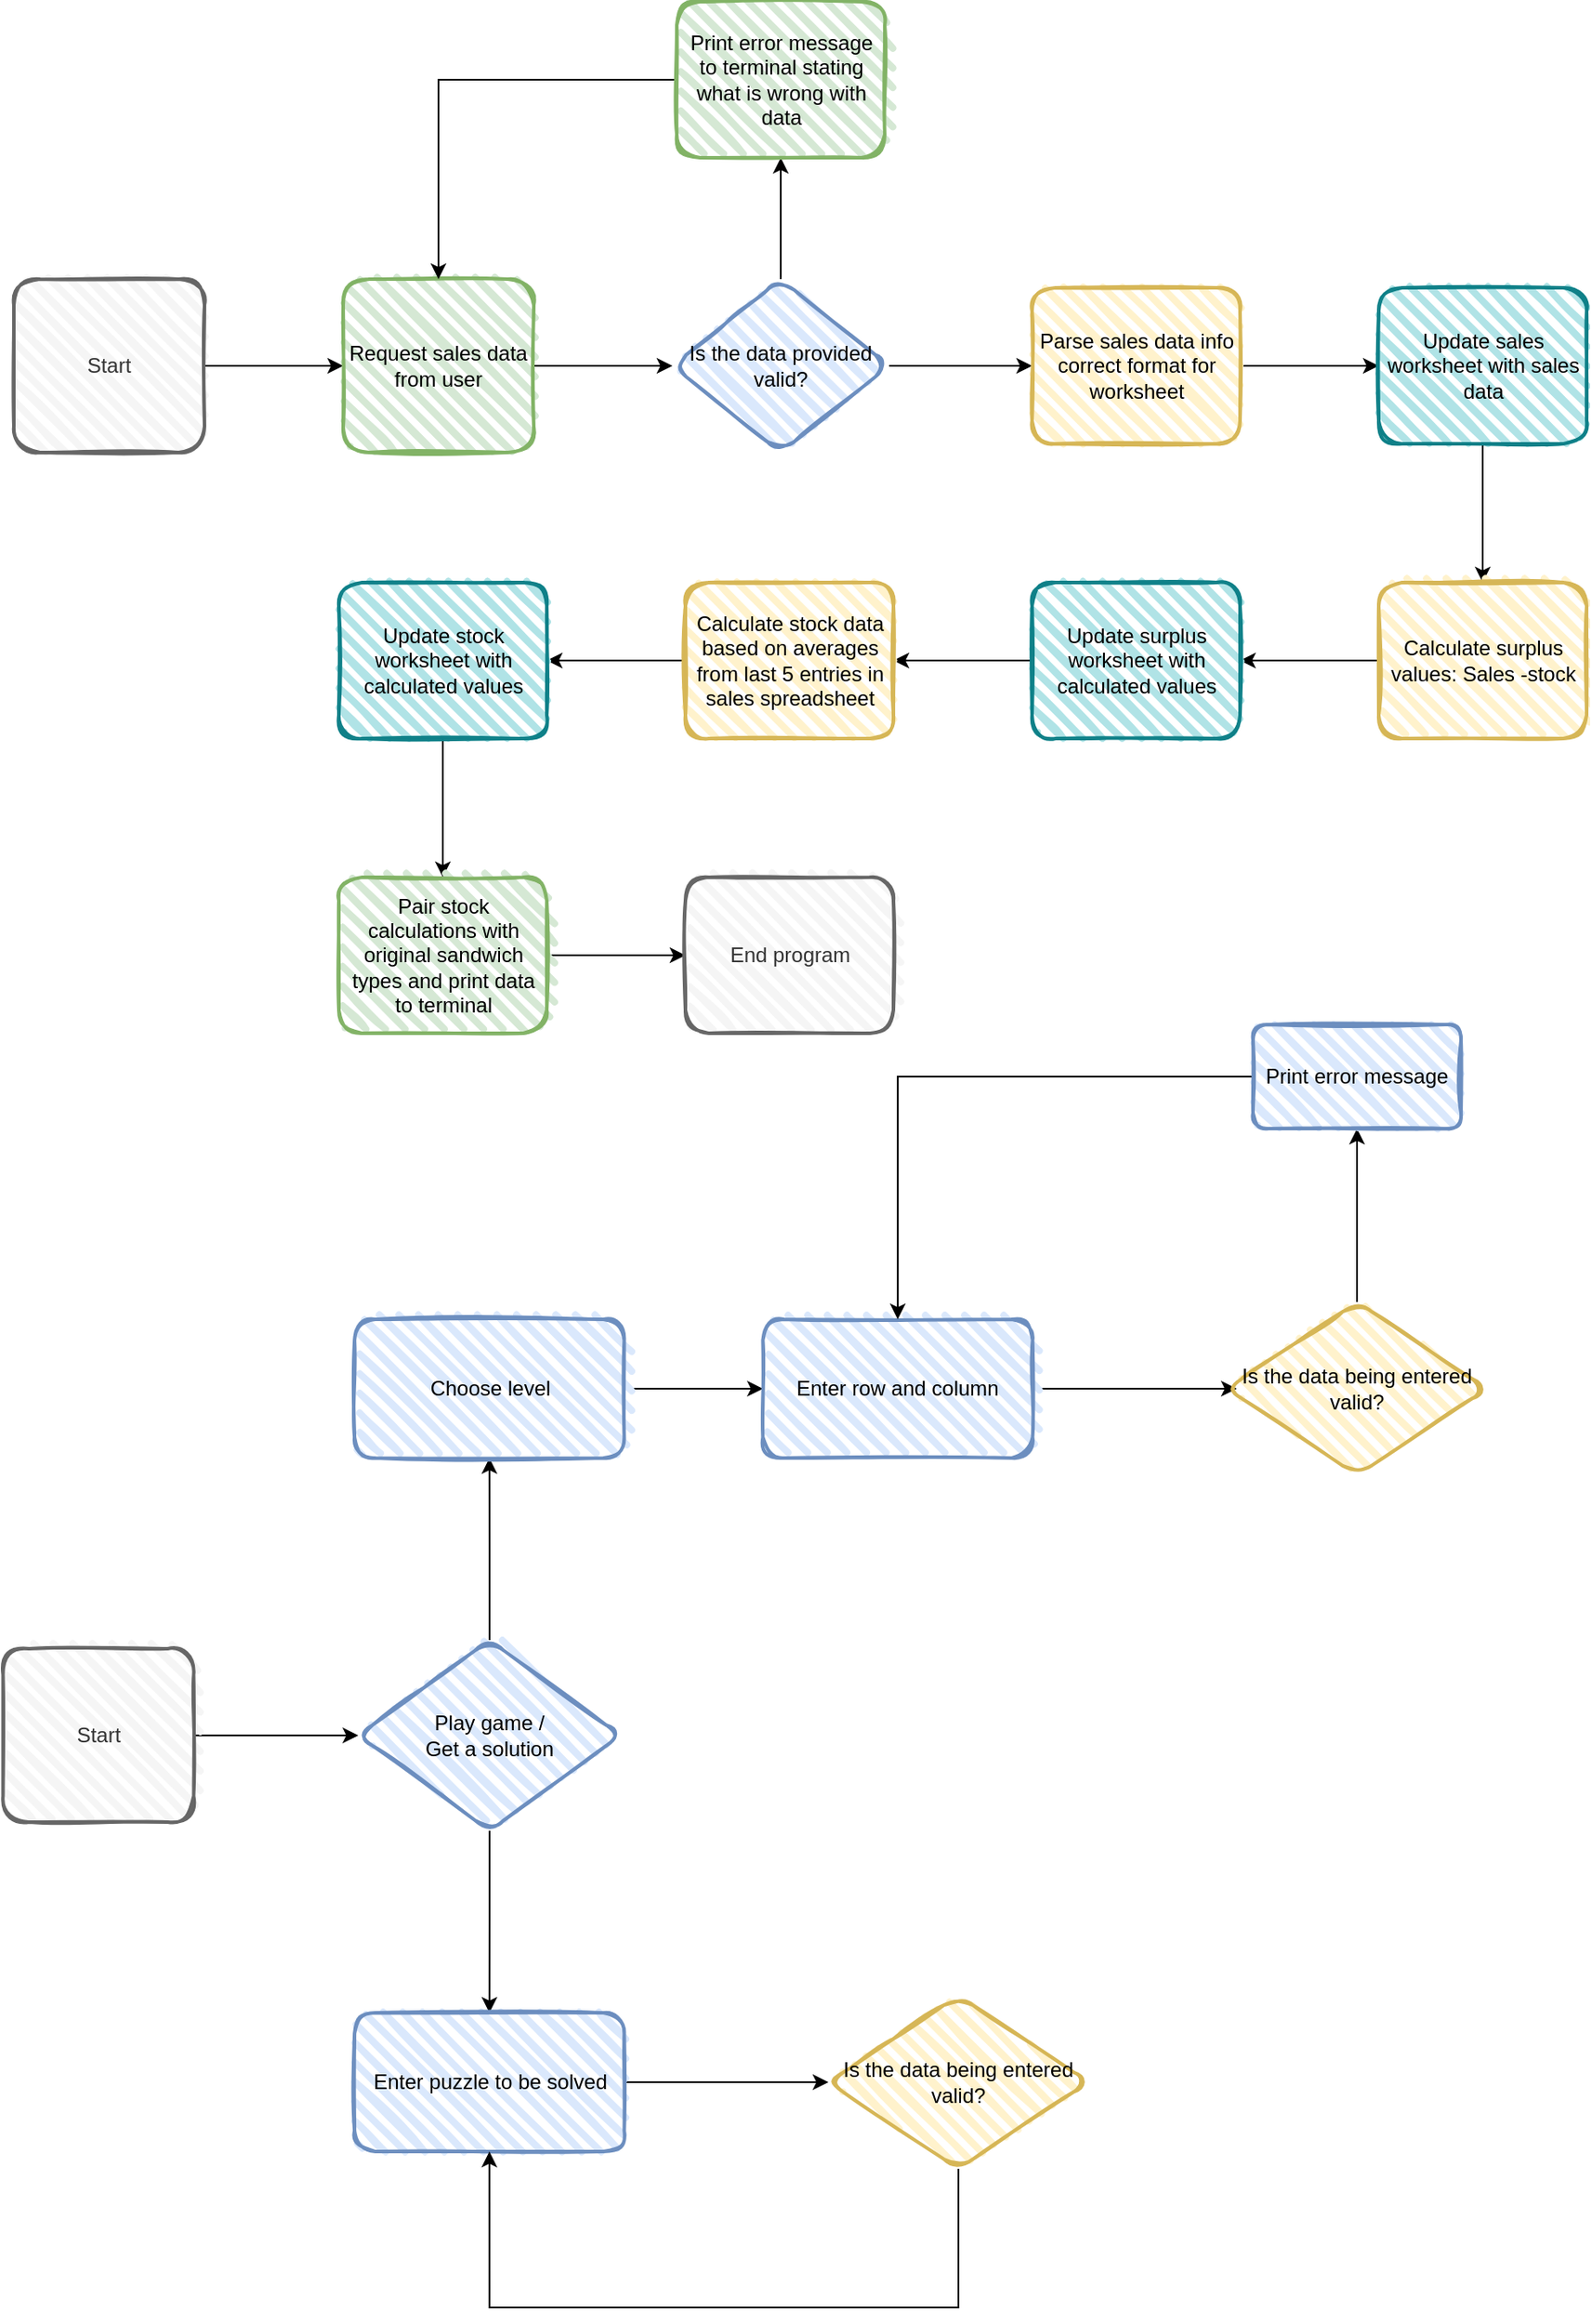 <mxfile version="21.0.2" type="github">
  <diagram id="C5RBs43oDa-KdzZeNtuy" name="Page-1">
    <mxGraphModel dx="1434" dy="1846" grid="1" gridSize="10" guides="1" tooltips="1" connect="1" arrows="1" fold="1" page="1" pageScale="1" pageWidth="827" pageHeight="1169" math="0" shadow="0">
      <root>
        <mxCell id="WIyWlLk6GJQsqaUBKTNV-0" />
        <mxCell id="WIyWlLk6GJQsqaUBKTNV-1" parent="WIyWlLk6GJQsqaUBKTNV-0" />
        <mxCell id="ZRZdTfBUCDPtS0BfyPYU-2" value="" style="edgeStyle=orthogonalEdgeStyle;rounded=0;orthogonalLoop=1;jettySize=auto;html=1;" parent="WIyWlLk6GJQsqaUBKTNV-1" source="ZRZdTfBUCDPtS0BfyPYU-0" target="ZRZdTfBUCDPtS0BfyPYU-1" edge="1">
          <mxGeometry relative="1" as="geometry" />
        </mxCell>
        <mxCell id="ZRZdTfBUCDPtS0BfyPYU-0" value="Start" style="rounded=1;whiteSpace=wrap;html=1;strokeWidth=2;fillWeight=4;hachureGap=8;hachureAngle=45;fillColor=#f5f5f5;sketch=1;fontColor=#333333;strokeColor=#666666;" parent="WIyWlLk6GJQsqaUBKTNV-1" vertex="1">
          <mxGeometry x="40" y="260" width="110" height="100" as="geometry" />
        </mxCell>
        <mxCell id="ZRZdTfBUCDPtS0BfyPYU-4" value="" style="edgeStyle=orthogonalEdgeStyle;rounded=0;orthogonalLoop=1;jettySize=auto;html=1;" parent="WIyWlLk6GJQsqaUBKTNV-1" source="ZRZdTfBUCDPtS0BfyPYU-1" target="ZRZdTfBUCDPtS0BfyPYU-3" edge="1">
          <mxGeometry relative="1" as="geometry" />
        </mxCell>
        <mxCell id="ZRZdTfBUCDPtS0BfyPYU-1" value="Request sales data from user" style="rounded=1;whiteSpace=wrap;html=1;strokeWidth=2;fillWeight=4;hachureGap=8;hachureAngle=45;fillColor=#d5e8d4;sketch=1;strokeColor=#82b366;" parent="WIyWlLk6GJQsqaUBKTNV-1" vertex="1">
          <mxGeometry x="230" y="260" width="110" height="100" as="geometry" />
        </mxCell>
        <mxCell id="ZRZdTfBUCDPtS0BfyPYU-6" value="" style="edgeStyle=orthogonalEdgeStyle;rounded=0;orthogonalLoop=1;jettySize=auto;html=1;" parent="WIyWlLk6GJQsqaUBKTNV-1" source="ZRZdTfBUCDPtS0BfyPYU-3" target="ZRZdTfBUCDPtS0BfyPYU-5" edge="1">
          <mxGeometry relative="1" as="geometry" />
        </mxCell>
        <mxCell id="ZRZdTfBUCDPtS0BfyPYU-9" value="" style="edgeStyle=orthogonalEdgeStyle;rounded=0;orthogonalLoop=1;jettySize=auto;html=1;" parent="WIyWlLk6GJQsqaUBKTNV-1" source="ZRZdTfBUCDPtS0BfyPYU-3" target="ZRZdTfBUCDPtS0BfyPYU-8" edge="1">
          <mxGeometry relative="1" as="geometry" />
        </mxCell>
        <mxCell id="ZRZdTfBUCDPtS0BfyPYU-3" value="Is the data provided valid?" style="rhombus;whiteSpace=wrap;html=1;fillColor=#dae8fc;strokeColor=#6c8ebf;rounded=1;strokeWidth=2;fillWeight=4;hachureGap=8;hachureAngle=45;sketch=1;" parent="WIyWlLk6GJQsqaUBKTNV-1" vertex="1">
          <mxGeometry x="420" y="260" width="125" height="100" as="geometry" />
        </mxCell>
        <mxCell id="ZRZdTfBUCDPtS0BfyPYU-7" style="edgeStyle=orthogonalEdgeStyle;rounded=0;orthogonalLoop=1;jettySize=auto;html=1;entryX=0.5;entryY=0;entryDx=0;entryDy=0;" parent="WIyWlLk6GJQsqaUBKTNV-1" source="ZRZdTfBUCDPtS0BfyPYU-5" target="ZRZdTfBUCDPtS0BfyPYU-1" edge="1">
          <mxGeometry relative="1" as="geometry" />
        </mxCell>
        <mxCell id="ZRZdTfBUCDPtS0BfyPYU-5" value="Print error message to terminal stating what is wrong with data" style="whiteSpace=wrap;html=1;fillColor=#d5e8d4;strokeColor=#82b366;rounded=1;strokeWidth=2;fillWeight=4;hachureGap=8;hachureAngle=45;sketch=1;" parent="WIyWlLk6GJQsqaUBKTNV-1" vertex="1">
          <mxGeometry x="422.5" y="100" width="120" height="90" as="geometry" />
        </mxCell>
        <mxCell id="ZRZdTfBUCDPtS0BfyPYU-11" value="" style="edgeStyle=orthogonalEdgeStyle;rounded=0;orthogonalLoop=1;jettySize=auto;html=1;" parent="WIyWlLk6GJQsqaUBKTNV-1" source="ZRZdTfBUCDPtS0BfyPYU-8" target="ZRZdTfBUCDPtS0BfyPYU-10" edge="1">
          <mxGeometry relative="1" as="geometry" />
        </mxCell>
        <mxCell id="ZRZdTfBUCDPtS0BfyPYU-8" value="Parse sales data info correct format for worksheet" style="whiteSpace=wrap;html=1;fillColor=#fff2cc;strokeColor=#d6b656;rounded=1;strokeWidth=2;fillWeight=4;hachureGap=8;hachureAngle=45;sketch=1;" parent="WIyWlLk6GJQsqaUBKTNV-1" vertex="1">
          <mxGeometry x="627.5" y="265" width="120" height="90" as="geometry" />
        </mxCell>
        <mxCell id="ZRZdTfBUCDPtS0BfyPYU-13" value="" style="edgeStyle=orthogonalEdgeStyle;rounded=0;orthogonalLoop=1;jettySize=auto;html=1;" parent="WIyWlLk6GJQsqaUBKTNV-1" source="ZRZdTfBUCDPtS0BfyPYU-10" target="ZRZdTfBUCDPtS0BfyPYU-12" edge="1">
          <mxGeometry relative="1" as="geometry" />
        </mxCell>
        <mxCell id="ZRZdTfBUCDPtS0BfyPYU-10" value="Update sales worksheet with sales data" style="whiteSpace=wrap;html=1;fillColor=#b0e3e6;strokeColor=#0e8088;rounded=1;strokeWidth=2;fillWeight=4;hachureGap=8;hachureAngle=45;sketch=1;" parent="WIyWlLk6GJQsqaUBKTNV-1" vertex="1">
          <mxGeometry x="827.5" y="265" width="120" height="90" as="geometry" />
        </mxCell>
        <mxCell id="ZRZdTfBUCDPtS0BfyPYU-15" value="" style="edgeStyle=orthogonalEdgeStyle;rounded=0;orthogonalLoop=1;jettySize=auto;html=1;" parent="WIyWlLk6GJQsqaUBKTNV-1" source="ZRZdTfBUCDPtS0BfyPYU-12" target="ZRZdTfBUCDPtS0BfyPYU-14" edge="1">
          <mxGeometry relative="1" as="geometry" />
        </mxCell>
        <mxCell id="ZRZdTfBUCDPtS0BfyPYU-12" value="Calculate surplus values: Sales -stock" style="whiteSpace=wrap;html=1;fillColor=#fff2cc;strokeColor=#d6b656;rounded=1;strokeWidth=2;fillWeight=4;hachureGap=8;hachureAngle=45;sketch=1;" parent="WIyWlLk6GJQsqaUBKTNV-1" vertex="1">
          <mxGeometry x="827.5" y="435" width="120" height="90" as="geometry" />
        </mxCell>
        <mxCell id="ZRZdTfBUCDPtS0BfyPYU-17" value="" style="edgeStyle=orthogonalEdgeStyle;rounded=0;orthogonalLoop=1;jettySize=auto;html=1;" parent="WIyWlLk6GJQsqaUBKTNV-1" source="ZRZdTfBUCDPtS0BfyPYU-14" target="ZRZdTfBUCDPtS0BfyPYU-16" edge="1">
          <mxGeometry relative="1" as="geometry" />
        </mxCell>
        <mxCell id="ZRZdTfBUCDPtS0BfyPYU-14" value="Update surplus worksheet with calculated values" style="whiteSpace=wrap;html=1;fillColor=#b0e3e6;strokeColor=#0e8088;rounded=1;strokeWidth=2;fillWeight=4;hachureGap=8;hachureAngle=45;sketch=1;" parent="WIyWlLk6GJQsqaUBKTNV-1" vertex="1">
          <mxGeometry x="627.5" y="435" width="120" height="90" as="geometry" />
        </mxCell>
        <mxCell id="ZRZdTfBUCDPtS0BfyPYU-19" value="" style="edgeStyle=orthogonalEdgeStyle;rounded=0;orthogonalLoop=1;jettySize=auto;html=1;" parent="WIyWlLk6GJQsqaUBKTNV-1" source="ZRZdTfBUCDPtS0BfyPYU-16" target="ZRZdTfBUCDPtS0BfyPYU-18" edge="1">
          <mxGeometry relative="1" as="geometry" />
        </mxCell>
        <mxCell id="ZRZdTfBUCDPtS0BfyPYU-16" value="Calculate stock data based on averages from last 5 entries in sales spreadsheet" style="whiteSpace=wrap;html=1;fillColor=#fff2cc;strokeColor=#d6b656;rounded=1;strokeWidth=2;fillWeight=4;hachureGap=8;hachureAngle=45;sketch=1;" parent="WIyWlLk6GJQsqaUBKTNV-1" vertex="1">
          <mxGeometry x="427.5" y="435" width="120" height="90" as="geometry" />
        </mxCell>
        <mxCell id="ZRZdTfBUCDPtS0BfyPYU-21" value="" style="edgeStyle=orthogonalEdgeStyle;rounded=0;orthogonalLoop=1;jettySize=auto;html=1;" parent="WIyWlLk6GJQsqaUBKTNV-1" source="ZRZdTfBUCDPtS0BfyPYU-18" target="ZRZdTfBUCDPtS0BfyPYU-20" edge="1">
          <mxGeometry relative="1" as="geometry" />
        </mxCell>
        <mxCell id="ZRZdTfBUCDPtS0BfyPYU-18" value="Update stock worksheet with calculated values" style="whiteSpace=wrap;html=1;fillColor=#b0e3e6;strokeColor=#0e8088;rounded=1;strokeWidth=2;fillWeight=4;hachureGap=8;hachureAngle=45;sketch=1;" parent="WIyWlLk6GJQsqaUBKTNV-1" vertex="1">
          <mxGeometry x="227.5" y="435" width="120" height="90" as="geometry" />
        </mxCell>
        <mxCell id="ZRZdTfBUCDPtS0BfyPYU-23" value="" style="edgeStyle=orthogonalEdgeStyle;rounded=0;orthogonalLoop=1;jettySize=auto;html=1;" parent="WIyWlLk6GJQsqaUBKTNV-1" source="ZRZdTfBUCDPtS0BfyPYU-20" target="ZRZdTfBUCDPtS0BfyPYU-22" edge="1">
          <mxGeometry relative="1" as="geometry" />
        </mxCell>
        <mxCell id="ZRZdTfBUCDPtS0BfyPYU-20" value="Pair stock calculations with original sandwich types and print data to terminal" style="whiteSpace=wrap;html=1;fillColor=#d5e8d4;strokeColor=#82b366;rounded=1;strokeWidth=2;fillWeight=4;hachureGap=8;hachureAngle=45;sketch=1;" parent="WIyWlLk6GJQsqaUBKTNV-1" vertex="1">
          <mxGeometry x="227.5" y="605" width="120" height="90" as="geometry" />
        </mxCell>
        <mxCell id="ZRZdTfBUCDPtS0BfyPYU-22" value="End program" style="whiteSpace=wrap;html=1;fillColor=#f5f5f5;strokeColor=#666666;rounded=1;strokeWidth=2;fillWeight=4;hachureGap=8;hachureAngle=45;sketch=1;fontColor=#333333;" parent="WIyWlLk6GJQsqaUBKTNV-1" vertex="1">
          <mxGeometry x="427.5" y="605" width="120" height="90" as="geometry" />
        </mxCell>
        <mxCell id="yPXNnQwgqe4vPnGQmj5b-25" value="" style="edgeStyle=orthogonalEdgeStyle;rounded=0;orthogonalLoop=1;jettySize=auto;html=1;" edge="1" parent="WIyWlLk6GJQsqaUBKTNV-1" source="yPXNnQwgqe4vPnGQmj5b-1" target="yPXNnQwgqe4vPnGQmj5b-24">
          <mxGeometry relative="1" as="geometry" />
        </mxCell>
        <mxCell id="yPXNnQwgqe4vPnGQmj5b-1" value="Start" style="rounded=1;whiteSpace=wrap;html=1;strokeWidth=2;fillWeight=4;hachureGap=8;hachureAngle=45;fillColor=#f5f5f5;sketch=1;fontColor=#333333;strokeColor=#666666;" vertex="1" parent="WIyWlLk6GJQsqaUBKTNV-1">
          <mxGeometry x="33.75" y="1050" width="110" height="100" as="geometry" />
        </mxCell>
        <mxCell id="yPXNnQwgqe4vPnGQmj5b-29" value="" style="edgeStyle=orthogonalEdgeStyle;rounded=0;orthogonalLoop=1;jettySize=auto;html=1;" edge="1" parent="WIyWlLk6GJQsqaUBKTNV-1" source="yPXNnQwgqe4vPnGQmj5b-24" target="yPXNnQwgqe4vPnGQmj5b-28">
          <mxGeometry relative="1" as="geometry" />
        </mxCell>
        <mxCell id="yPXNnQwgqe4vPnGQmj5b-31" value="" style="edgeStyle=orthogonalEdgeStyle;rounded=0;orthogonalLoop=1;jettySize=auto;html=1;" edge="1" parent="WIyWlLk6GJQsqaUBKTNV-1" source="yPXNnQwgqe4vPnGQmj5b-24">
          <mxGeometry relative="1" as="geometry">
            <mxPoint x="314.4" y="1260" as="targetPoint" />
          </mxGeometry>
        </mxCell>
        <mxCell id="yPXNnQwgqe4vPnGQmj5b-24" value="&lt;div&gt;Play game /&lt;/div&gt;&lt;div&gt;Get a solution&lt;br&gt;&lt;/div&gt;" style="rhombus;whiteSpace=wrap;html=1;fillColor=#dae8fc;strokeColor=#6c8ebf;rounded=1;strokeWidth=2;fillWeight=4;hachureGap=8;hachureAngle=45;sketch=1;" vertex="1" parent="WIyWlLk6GJQsqaUBKTNV-1">
          <mxGeometry x="238.75" y="1045" width="151.25" height="110" as="geometry" />
        </mxCell>
        <mxCell id="yPXNnQwgqe4vPnGQmj5b-36" value="" style="edgeStyle=orthogonalEdgeStyle;rounded=0;orthogonalLoop=1;jettySize=auto;html=1;" edge="1" parent="WIyWlLk6GJQsqaUBKTNV-1" source="yPXNnQwgqe4vPnGQmj5b-28" target="yPXNnQwgqe4vPnGQmj5b-35">
          <mxGeometry relative="1" as="geometry" />
        </mxCell>
        <mxCell id="yPXNnQwgqe4vPnGQmj5b-28" value="Choose level" style="rounded=1;whiteSpace=wrap;html=1;fillColor=#dae8fc;strokeColor=#6c8ebf;strokeWidth=2;fillWeight=4;hachureGap=8;hachureAngle=45;sketch=1;" vertex="1" parent="WIyWlLk6GJQsqaUBKTNV-1">
          <mxGeometry x="236.56" y="860" width="155.63" height="80" as="geometry" />
        </mxCell>
        <mxCell id="yPXNnQwgqe4vPnGQmj5b-34" value="" style="edgeStyle=orthogonalEdgeStyle;rounded=0;orthogonalLoop=1;jettySize=auto;html=1;" edge="1" parent="WIyWlLk6GJQsqaUBKTNV-1" source="yPXNnQwgqe4vPnGQmj5b-32" target="yPXNnQwgqe4vPnGQmj5b-33">
          <mxGeometry relative="1" as="geometry" />
        </mxCell>
        <mxCell id="yPXNnQwgqe4vPnGQmj5b-32" value="Enter puzzle to be solved" style="rounded=1;whiteSpace=wrap;html=1;fillColor=#dae8fc;strokeColor=#6c8ebf;strokeWidth=2;fillWeight=4;hachureGap=8;hachureAngle=45;sketch=1;" vertex="1" parent="WIyWlLk6GJQsqaUBKTNV-1">
          <mxGeometry x="236.56" y="1260" width="155.63" height="80" as="geometry" />
        </mxCell>
        <mxCell id="yPXNnQwgqe4vPnGQmj5b-43" style="edgeStyle=orthogonalEdgeStyle;rounded=0;orthogonalLoop=1;jettySize=auto;html=1;exitX=0.5;exitY=1;exitDx=0;exitDy=0;entryX=0.5;entryY=1;entryDx=0;entryDy=0;" edge="1" parent="WIyWlLk6GJQsqaUBKTNV-1" source="yPXNnQwgqe4vPnGQmj5b-33" target="yPXNnQwgqe4vPnGQmj5b-32">
          <mxGeometry relative="1" as="geometry">
            <Array as="points">
              <mxPoint x="585" y="1430" />
              <mxPoint x="314" y="1430" />
            </Array>
          </mxGeometry>
        </mxCell>
        <mxCell id="yPXNnQwgqe4vPnGQmj5b-33" value="Is the data being entered valid?" style="rhombus;whiteSpace=wrap;html=1;fillColor=#fff2cc;strokeColor=#d6b656;rounded=1;strokeWidth=2;fillWeight=4;hachureGap=8;hachureAngle=45;sketch=1;" vertex="1" parent="WIyWlLk6GJQsqaUBKTNV-1">
          <mxGeometry x="510.01" y="1250" width="150" height="100" as="geometry" />
        </mxCell>
        <mxCell id="yPXNnQwgqe4vPnGQmj5b-38" value="" style="edgeStyle=orthogonalEdgeStyle;rounded=0;orthogonalLoop=1;jettySize=auto;html=1;" edge="1" parent="WIyWlLk6GJQsqaUBKTNV-1" source="yPXNnQwgqe4vPnGQmj5b-35">
          <mxGeometry relative="1" as="geometry">
            <mxPoint x="745.635" y="900" as="targetPoint" />
          </mxGeometry>
        </mxCell>
        <mxCell id="yPXNnQwgqe4vPnGQmj5b-35" value="Enter row and column" style="rounded=1;whiteSpace=wrap;html=1;fillColor=#dae8fc;strokeColor=#6c8ebf;strokeWidth=2;fillWeight=4;hachureGap=8;hachureAngle=45;sketch=1;" vertex="1" parent="WIyWlLk6GJQsqaUBKTNV-1">
          <mxGeometry x="472.19" y="860" width="155.63" height="80" as="geometry" />
        </mxCell>
        <mxCell id="yPXNnQwgqe4vPnGQmj5b-41" value="" style="edgeStyle=orthogonalEdgeStyle;rounded=0;orthogonalLoop=1;jettySize=auto;html=1;" edge="1" parent="WIyWlLk6GJQsqaUBKTNV-1" source="yPXNnQwgqe4vPnGQmj5b-39" target="yPXNnQwgqe4vPnGQmj5b-40">
          <mxGeometry relative="1" as="geometry" />
        </mxCell>
        <mxCell id="yPXNnQwgqe4vPnGQmj5b-39" value="Is the data being entered valid?" style="rhombus;whiteSpace=wrap;html=1;fillColor=#fff2cc;strokeColor=#d6b656;rounded=1;strokeWidth=2;fillWeight=4;hachureGap=8;hachureAngle=45;sketch=1;" vertex="1" parent="WIyWlLk6GJQsqaUBKTNV-1">
          <mxGeometry x="740" y="850" width="150" height="100" as="geometry" />
        </mxCell>
        <mxCell id="yPXNnQwgqe4vPnGQmj5b-42" style="edgeStyle=orthogonalEdgeStyle;rounded=0;orthogonalLoop=1;jettySize=auto;html=1;exitX=0;exitY=0.5;exitDx=0;exitDy=0;entryX=0.5;entryY=0;entryDx=0;entryDy=0;" edge="1" parent="WIyWlLk6GJQsqaUBKTNV-1" source="yPXNnQwgqe4vPnGQmj5b-40" target="yPXNnQwgqe4vPnGQmj5b-35">
          <mxGeometry relative="1" as="geometry" />
        </mxCell>
        <mxCell id="yPXNnQwgqe4vPnGQmj5b-40" value="Print error message" style="whiteSpace=wrap;html=1;fillColor=#dae8fc;strokeColor=#6c8ebf;rounded=1;strokeWidth=2;fillWeight=4;hachureGap=8;hachureAngle=45;sketch=1;" vertex="1" parent="WIyWlLk6GJQsqaUBKTNV-1">
          <mxGeometry x="755" y="690" width="120" height="60" as="geometry" />
        </mxCell>
      </root>
    </mxGraphModel>
  </diagram>
</mxfile>
